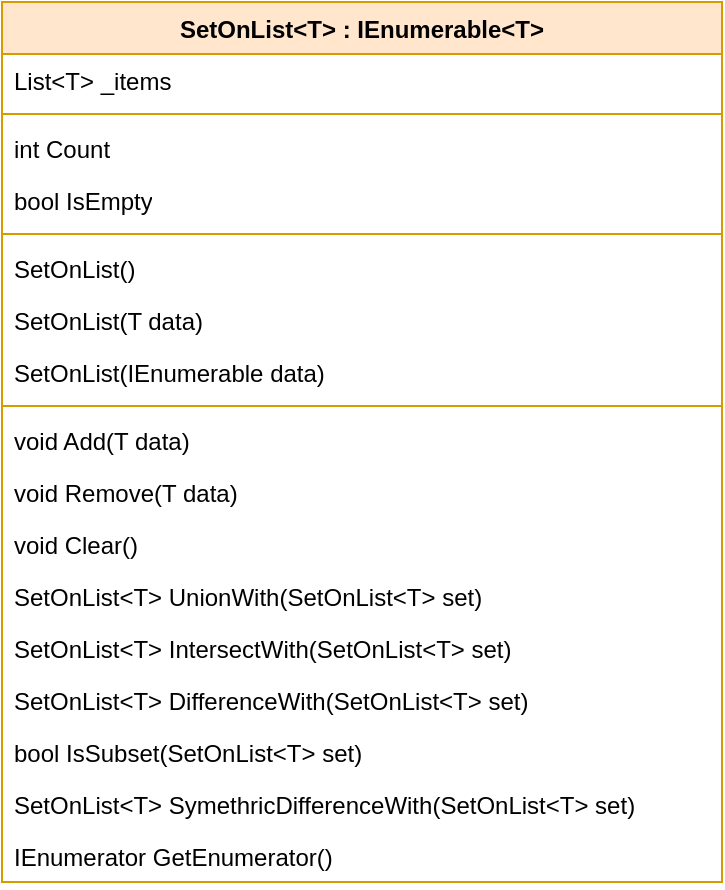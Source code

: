 <mxfile version="26.0.16">
  <diagram name="Page-1" id="7A_XvfunDwMA8VDyP_Rp">
    <mxGraphModel dx="1184" dy="1099" grid="0" gridSize="10" guides="1" tooltips="1" connect="1" arrows="1" fold="1" page="0" pageScale="1" pageWidth="827" pageHeight="1169" math="0" shadow="0">
      <root>
        <mxCell id="0" />
        <mxCell id="1" parent="0" />
        <mxCell id="5WoruL2yJDNqAh5ooRxy-1" value="SetOnList&amp;lt;T&amp;gt; : IEnumerable&amp;lt;T&amp;gt;" style="swimlane;fontStyle=1;align=center;verticalAlign=top;childLayout=stackLayout;horizontal=1;startSize=26;horizontalStack=0;resizeParent=1;resizeParentMax=0;resizeLast=0;collapsible=1;marginBottom=0;whiteSpace=wrap;html=1;fillColor=#ffe6cc;strokeColor=#d79b00;" vertex="1" parent="1">
          <mxGeometry x="39" y="252" width="360" height="440" as="geometry" />
        </mxCell>
        <mxCell id="5WoruL2yJDNqAh5ooRxy-2" value="List&amp;lt;T&amp;gt; _items" style="text;strokeColor=none;fillColor=none;align=left;verticalAlign=top;spacingLeft=4;spacingRight=4;overflow=hidden;rotatable=0;points=[[0,0.5],[1,0.5]];portConstraint=eastwest;whiteSpace=wrap;html=1;" vertex="1" parent="5WoruL2yJDNqAh5ooRxy-1">
          <mxGeometry y="26" width="360" height="26" as="geometry" />
        </mxCell>
        <mxCell id="5WoruL2yJDNqAh5ooRxy-3" value="" style="line;strokeWidth=1;fillColor=none;align=left;verticalAlign=middle;spacingTop=-1;spacingLeft=3;spacingRight=3;rotatable=0;labelPosition=right;points=[];portConstraint=eastwest;strokeColor=inherit;" vertex="1" parent="5WoruL2yJDNqAh5ooRxy-1">
          <mxGeometry y="52" width="360" height="8" as="geometry" />
        </mxCell>
        <mxCell id="5WoruL2yJDNqAh5ooRxy-5" value="int Count" style="text;strokeColor=none;fillColor=none;align=left;verticalAlign=top;spacingLeft=4;spacingRight=4;overflow=hidden;rotatable=0;points=[[0,0.5],[1,0.5]];portConstraint=eastwest;whiteSpace=wrap;html=1;" vertex="1" parent="5WoruL2yJDNqAh5ooRxy-1">
          <mxGeometry y="60" width="360" height="26" as="geometry" />
        </mxCell>
        <mxCell id="5WoruL2yJDNqAh5ooRxy-7" value="bool IsEmpty" style="text;strokeColor=none;fillColor=none;align=left;verticalAlign=top;spacingLeft=4;spacingRight=4;overflow=hidden;rotatable=0;points=[[0,0.5],[1,0.5]];portConstraint=eastwest;whiteSpace=wrap;html=1;" vertex="1" parent="5WoruL2yJDNqAh5ooRxy-1">
          <mxGeometry y="86" width="360" height="26" as="geometry" />
        </mxCell>
        <mxCell id="5WoruL2yJDNqAh5ooRxy-10" value="" style="line;strokeWidth=1;fillColor=none;align=left;verticalAlign=middle;spacingTop=-1;spacingLeft=3;spacingRight=3;rotatable=0;labelPosition=right;points=[];portConstraint=eastwest;strokeColor=inherit;" vertex="1" parent="5WoruL2yJDNqAh5ooRxy-1">
          <mxGeometry y="112" width="360" height="8" as="geometry" />
        </mxCell>
        <mxCell id="5WoruL2yJDNqAh5ooRxy-4" value="SetOnList()" style="text;strokeColor=none;fillColor=none;align=left;verticalAlign=top;spacingLeft=4;spacingRight=4;overflow=hidden;rotatable=0;points=[[0,0.5],[1,0.5]];portConstraint=eastwest;whiteSpace=wrap;html=1;" vertex="1" parent="5WoruL2yJDNqAh5ooRxy-1">
          <mxGeometry y="120" width="360" height="26" as="geometry" />
        </mxCell>
        <mxCell id="5WoruL2yJDNqAh5ooRxy-8" value="SetOnList(T data)" style="text;strokeColor=none;fillColor=none;align=left;verticalAlign=top;spacingLeft=4;spacingRight=4;overflow=hidden;rotatable=0;points=[[0,0.5],[1,0.5]];portConstraint=eastwest;whiteSpace=wrap;html=1;" vertex="1" parent="5WoruL2yJDNqAh5ooRxy-1">
          <mxGeometry y="146" width="360" height="26" as="geometry" />
        </mxCell>
        <mxCell id="5WoruL2yJDNqAh5ooRxy-9" value="SetOnList(IEnumerable data)" style="text;strokeColor=none;fillColor=none;align=left;verticalAlign=top;spacingLeft=4;spacingRight=4;overflow=hidden;rotatable=0;points=[[0,0.5],[1,0.5]];portConstraint=eastwest;whiteSpace=wrap;html=1;" vertex="1" parent="5WoruL2yJDNqAh5ooRxy-1">
          <mxGeometry y="172" width="360" height="26" as="geometry" />
        </mxCell>
        <mxCell id="5WoruL2yJDNqAh5ooRxy-6" value="" style="line;strokeWidth=1;fillColor=none;align=left;verticalAlign=middle;spacingTop=-1;spacingLeft=3;spacingRight=3;rotatable=0;labelPosition=right;points=[];portConstraint=eastwest;strokeColor=inherit;" vertex="1" parent="5WoruL2yJDNqAh5ooRxy-1">
          <mxGeometry y="198" width="360" height="8" as="geometry" />
        </mxCell>
        <mxCell id="5WoruL2yJDNqAh5ooRxy-11" value="void Add(T data)" style="text;strokeColor=none;fillColor=none;align=left;verticalAlign=top;spacingLeft=4;spacingRight=4;overflow=hidden;rotatable=0;points=[[0,0.5],[1,0.5]];portConstraint=eastwest;whiteSpace=wrap;html=1;" vertex="1" parent="5WoruL2yJDNqAh5ooRxy-1">
          <mxGeometry y="206" width="360" height="26" as="geometry" />
        </mxCell>
        <mxCell id="5WoruL2yJDNqAh5ooRxy-19" value="void Remove(T data)" style="text;strokeColor=none;fillColor=none;align=left;verticalAlign=top;spacingLeft=4;spacingRight=4;overflow=hidden;rotatable=0;points=[[0,0.5],[1,0.5]];portConstraint=eastwest;whiteSpace=wrap;html=1;" vertex="1" parent="5WoruL2yJDNqAh5ooRxy-1">
          <mxGeometry y="232" width="360" height="26" as="geometry" />
        </mxCell>
        <mxCell id="5WoruL2yJDNqAh5ooRxy-12" value="void Clear()" style="text;strokeColor=none;fillColor=none;align=left;verticalAlign=top;spacingLeft=4;spacingRight=4;overflow=hidden;rotatable=0;points=[[0,0.5],[1,0.5]];portConstraint=eastwest;whiteSpace=wrap;html=1;" vertex="1" parent="5WoruL2yJDNqAh5ooRxy-1">
          <mxGeometry y="258" width="360" height="26" as="geometry" />
        </mxCell>
        <mxCell id="5WoruL2yJDNqAh5ooRxy-13" value="SetOnList&amp;lt;T&amp;gt; UnionWith(SetOnList&amp;lt;T&amp;gt; set)" style="text;strokeColor=none;fillColor=none;align=left;verticalAlign=top;spacingLeft=4;spacingRight=4;overflow=hidden;rotatable=0;points=[[0,0.5],[1,0.5]];portConstraint=eastwest;whiteSpace=wrap;html=1;" vertex="1" parent="5WoruL2yJDNqAh5ooRxy-1">
          <mxGeometry y="284" width="360" height="26" as="geometry" />
        </mxCell>
        <mxCell id="5WoruL2yJDNqAh5ooRxy-15" value="SetOnList&amp;lt;T&amp;gt; IntersectWith(SetOnList&amp;lt;T&amp;gt; set)" style="text;strokeColor=none;fillColor=none;align=left;verticalAlign=top;spacingLeft=4;spacingRight=4;overflow=hidden;rotatable=0;points=[[0,0.5],[1,0.5]];portConstraint=eastwest;whiteSpace=wrap;html=1;" vertex="1" parent="5WoruL2yJDNqAh5ooRxy-1">
          <mxGeometry y="310" width="360" height="26" as="geometry" />
        </mxCell>
        <mxCell id="5WoruL2yJDNqAh5ooRxy-16" value="SetOnList&amp;lt;T&amp;gt; DifferenceWith(SetOnList&amp;lt;T&amp;gt; set)" style="text;strokeColor=none;fillColor=none;align=left;verticalAlign=top;spacingLeft=4;spacingRight=4;overflow=hidden;rotatable=0;points=[[0,0.5],[1,0.5]];portConstraint=eastwest;whiteSpace=wrap;html=1;" vertex="1" parent="5WoruL2yJDNqAh5ooRxy-1">
          <mxGeometry y="336" width="360" height="26" as="geometry" />
        </mxCell>
        <mxCell id="5WoruL2yJDNqAh5ooRxy-17" value="bool IsSubset(SetOnList&amp;lt;T&amp;gt; set)" style="text;strokeColor=none;fillColor=none;align=left;verticalAlign=top;spacingLeft=4;spacingRight=4;overflow=hidden;rotatable=0;points=[[0,0.5],[1,0.5]];portConstraint=eastwest;whiteSpace=wrap;html=1;" vertex="1" parent="5WoruL2yJDNqAh5ooRxy-1">
          <mxGeometry y="362" width="360" height="26" as="geometry" />
        </mxCell>
        <mxCell id="5WoruL2yJDNqAh5ooRxy-18" value="SetOnList&amp;lt;T&amp;gt; SymethricDifferenceWith(SetOnList&amp;lt;T&amp;gt; set)" style="text;strokeColor=none;fillColor=none;align=left;verticalAlign=top;spacingLeft=4;spacingRight=4;overflow=hidden;rotatable=0;points=[[0,0.5],[1,0.5]];portConstraint=eastwest;whiteSpace=wrap;html=1;" vertex="1" parent="5WoruL2yJDNqAh5ooRxy-1">
          <mxGeometry y="388" width="360" height="26" as="geometry" />
        </mxCell>
        <mxCell id="5WoruL2yJDNqAh5ooRxy-20" value="IEnumerator GetEnumerator()" style="text;strokeColor=none;fillColor=none;align=left;verticalAlign=top;spacingLeft=4;spacingRight=4;overflow=hidden;rotatable=0;points=[[0,0.5],[1,0.5]];portConstraint=eastwest;whiteSpace=wrap;html=1;" vertex="1" parent="5WoruL2yJDNqAh5ooRxy-1">
          <mxGeometry y="414" width="360" height="26" as="geometry" />
        </mxCell>
      </root>
    </mxGraphModel>
  </diagram>
</mxfile>
